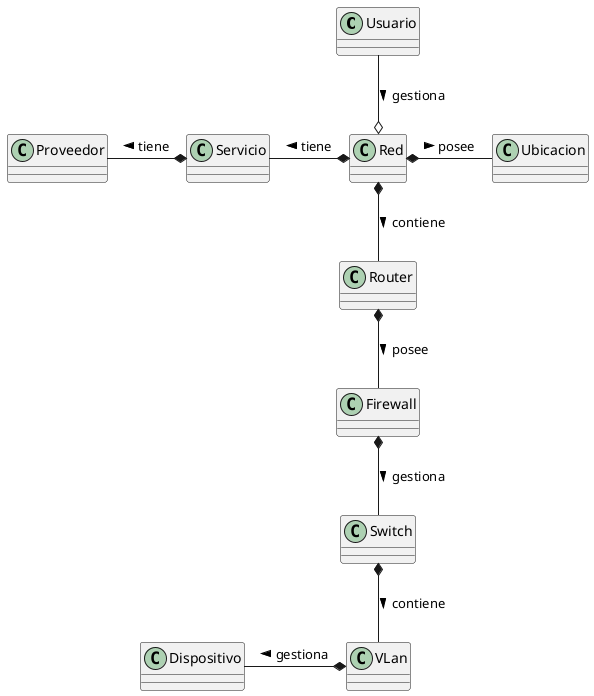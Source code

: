 @startuml ModeloDeDominio
class Usuario
class Red
class Router
class Ubicacion
class Firewall
class Switch
class Dispositivo
class Servicio

Usuario --o Red : gestiona >


Red *-r- Ubicacion : posee >
Red *-- Router : contiene >

Red *-l- Servicio : tiene >
Servicio *-l- Proveedor : tiene >

Router *-- Firewall : posee >
Firewall *-- Switch : gestiona >

Switch *-- VLan : contiene >
VLan *-l- Dispositivo : gestiona >


@enduml